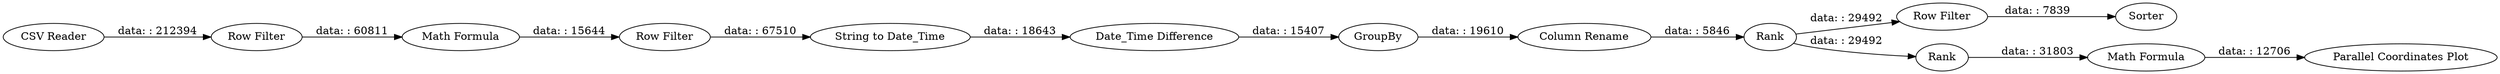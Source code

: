 digraph {
	"4558430500700652310_9" [label="Row Filter"]
	"4558430500700652310_14" [label="Math Formula"]
	"4558430500700652310_11" [label=Sorter]
	"4558430500700652310_3" [label="Math Formula"]
	"4558430500700652310_1" [label="CSV Reader"]
	"4558430500700652310_17" [label="Parallel Coordinates Plot"]
	"4558430500700652310_4" [label="String to Date_Time"]
	"4558430500700652310_7" [label=GroupBy]
	"4558430500700652310_2" [label="Row Filter"]
	"4558430500700652310_6" [label="Row Filter"]
	"4558430500700652310_8" [label=Rank]
	"4558430500700652310_12" [label=Rank]
	"4558430500700652310_13" [label="Column Rename"]
	"4558430500700652310_5" [label="Date_Time Difference"]
	"4558430500700652310_4" -> "4558430500700652310_5" [label="data: : 18643"]
	"4558430500700652310_8" -> "4558430500700652310_9" [label="data: : 29492"]
	"4558430500700652310_13" -> "4558430500700652310_8" [label="data: : 5846"]
	"4558430500700652310_14" -> "4558430500700652310_17" [label="data: : 12706"]
	"4558430500700652310_5" -> "4558430500700652310_7" [label="data: : 15407"]
	"4558430500700652310_2" -> "4558430500700652310_3" [label="data: : 60811"]
	"4558430500700652310_1" -> "4558430500700652310_2" [label="data: : 212394"]
	"4558430500700652310_7" -> "4558430500700652310_13" [label="data: : 19610"]
	"4558430500700652310_3" -> "4558430500700652310_6" [label="data: : 15644"]
	"4558430500700652310_12" -> "4558430500700652310_14" [label="data: : 31803"]
	"4558430500700652310_9" -> "4558430500700652310_11" [label="data: : 7839"]
	"4558430500700652310_6" -> "4558430500700652310_4" [label="data: : 67510"]
	"4558430500700652310_8" -> "4558430500700652310_12" [label="data: : 29492"]
	rankdir=LR
}
